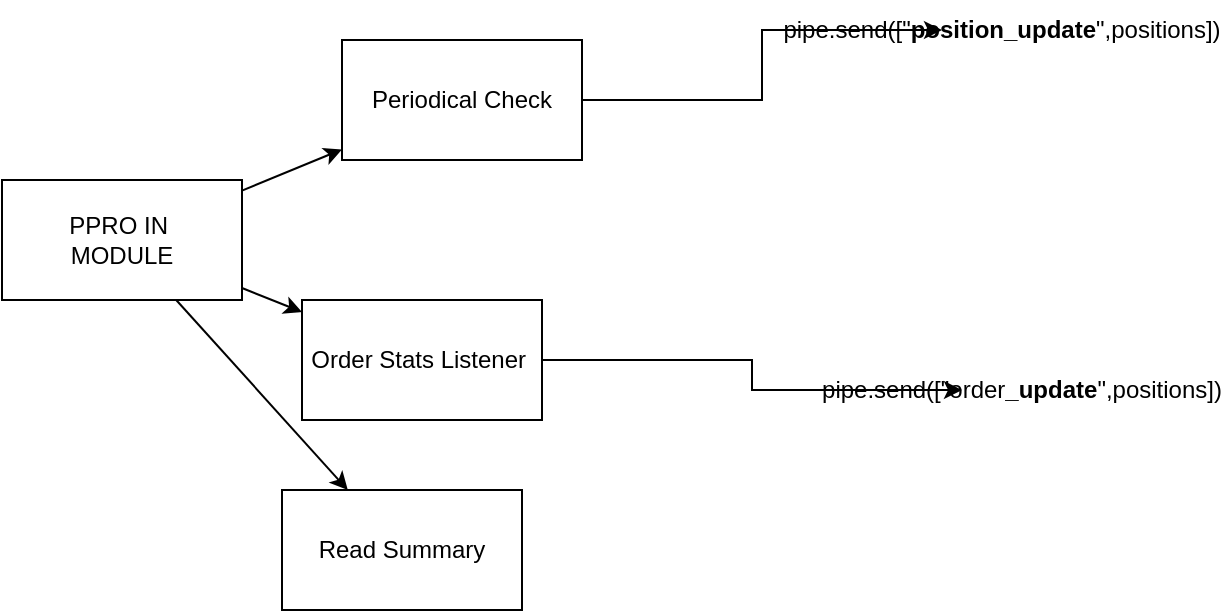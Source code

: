 <mxfile version="19.0.3" type="device"><diagram id="C5RBs43oDa-KdzZeNtuy" name="Page-1"><mxGraphModel dx="1422" dy="865" grid="1" gridSize="10" guides="1" tooltips="1" connect="1" arrows="1" fold="1" page="1" pageScale="1" pageWidth="827" pageHeight="1169" math="0" shadow="0"><root><mxCell id="WIyWlLk6GJQsqaUBKTNV-0"/><mxCell id="WIyWlLk6GJQsqaUBKTNV-1" parent="WIyWlLk6GJQsqaUBKTNV-0"/><mxCell id="2kIDn-0IFAIQzKIXdbj2-2" value="" style="rounded=0;orthogonalLoop=1;jettySize=auto;html=1;" edge="1" parent="WIyWlLk6GJQsqaUBKTNV-1" source="2kIDn-0IFAIQzKIXdbj2-0" target="2kIDn-0IFAIQzKIXdbj2-1"><mxGeometry relative="1" as="geometry"/></mxCell><mxCell id="2kIDn-0IFAIQzKIXdbj2-4" value="" style="rounded=0;orthogonalLoop=1;jettySize=auto;html=1;" edge="1" parent="WIyWlLk6GJQsqaUBKTNV-1" source="2kIDn-0IFAIQzKIXdbj2-0" target="2kIDn-0IFAIQzKIXdbj2-3"><mxGeometry relative="1" as="geometry"/></mxCell><mxCell id="2kIDn-0IFAIQzKIXdbj2-12" value="" style="rounded=0;orthogonalLoop=1;jettySize=auto;html=1;" edge="1" parent="WIyWlLk6GJQsqaUBKTNV-1" source="2kIDn-0IFAIQzKIXdbj2-0" target="2kIDn-0IFAIQzKIXdbj2-11"><mxGeometry relative="1" as="geometry"/></mxCell><mxCell id="2kIDn-0IFAIQzKIXdbj2-0" value="PPRO IN&amp;nbsp;&lt;br&gt;MODULE" style="rounded=0;whiteSpace=wrap;html=1;" vertex="1" parent="WIyWlLk6GJQsqaUBKTNV-1"><mxGeometry x="120" y="180" width="120" height="60" as="geometry"/></mxCell><mxCell id="2kIDn-0IFAIQzKIXdbj2-8" style="edgeStyle=orthogonalEdgeStyle;rounded=0;orthogonalLoop=1;jettySize=auto;html=1;" edge="1" parent="WIyWlLk6GJQsqaUBKTNV-1" source="2kIDn-0IFAIQzKIXdbj2-1" target="2kIDn-0IFAIQzKIXdbj2-5"><mxGeometry relative="1" as="geometry"><mxPoint x="460" y="110" as="targetPoint"/></mxGeometry></mxCell><mxCell id="2kIDn-0IFAIQzKIXdbj2-1" value="Periodical Check" style="rounded=0;whiteSpace=wrap;html=1;" vertex="1" parent="WIyWlLk6GJQsqaUBKTNV-1"><mxGeometry x="290" y="110" width="120" height="60" as="geometry"/></mxCell><mxCell id="2kIDn-0IFAIQzKIXdbj2-9" style="edgeStyle=orthogonalEdgeStyle;rounded=0;orthogonalLoop=1;jettySize=auto;html=1;" edge="1" parent="WIyWlLk6GJQsqaUBKTNV-1" source="2kIDn-0IFAIQzKIXdbj2-3" target="2kIDn-0IFAIQzKIXdbj2-10"><mxGeometry relative="1" as="geometry"><mxPoint x="430" y="320" as="targetPoint"/></mxGeometry></mxCell><mxCell id="2kIDn-0IFAIQzKIXdbj2-3" value="Order Stats Listener&amp;nbsp;" style="rounded=0;whiteSpace=wrap;html=1;" vertex="1" parent="WIyWlLk6GJQsqaUBKTNV-1"><mxGeometry x="270" y="240" width="120" height="60" as="geometry"/></mxCell><mxCell id="2kIDn-0IFAIQzKIXdbj2-5" value="pipe.send([&quot;&lt;b&gt;position_update&lt;/b&gt;&quot;,positions])" style="text;html=1;strokeColor=none;fillColor=none;align=center;verticalAlign=middle;whiteSpace=wrap;rounded=0;" vertex="1" parent="WIyWlLk6GJQsqaUBKTNV-1"><mxGeometry x="590" y="90" width="60" height="30" as="geometry"/></mxCell><mxCell id="2kIDn-0IFAIQzKIXdbj2-10" value="pipe.send([&quot;order&lt;b&gt;_update&lt;/b&gt;&quot;,positions])" style="text;html=1;strokeColor=none;fillColor=none;align=center;verticalAlign=middle;whiteSpace=wrap;rounded=0;" vertex="1" parent="WIyWlLk6GJQsqaUBKTNV-1"><mxGeometry x="600" y="270" width="60" height="30" as="geometry"/></mxCell><mxCell id="2kIDn-0IFAIQzKIXdbj2-11" value="Read Summary" style="rounded=0;whiteSpace=wrap;html=1;" vertex="1" parent="WIyWlLk6GJQsqaUBKTNV-1"><mxGeometry x="260" y="335" width="120" height="60" as="geometry"/></mxCell></root></mxGraphModel></diagram></mxfile>